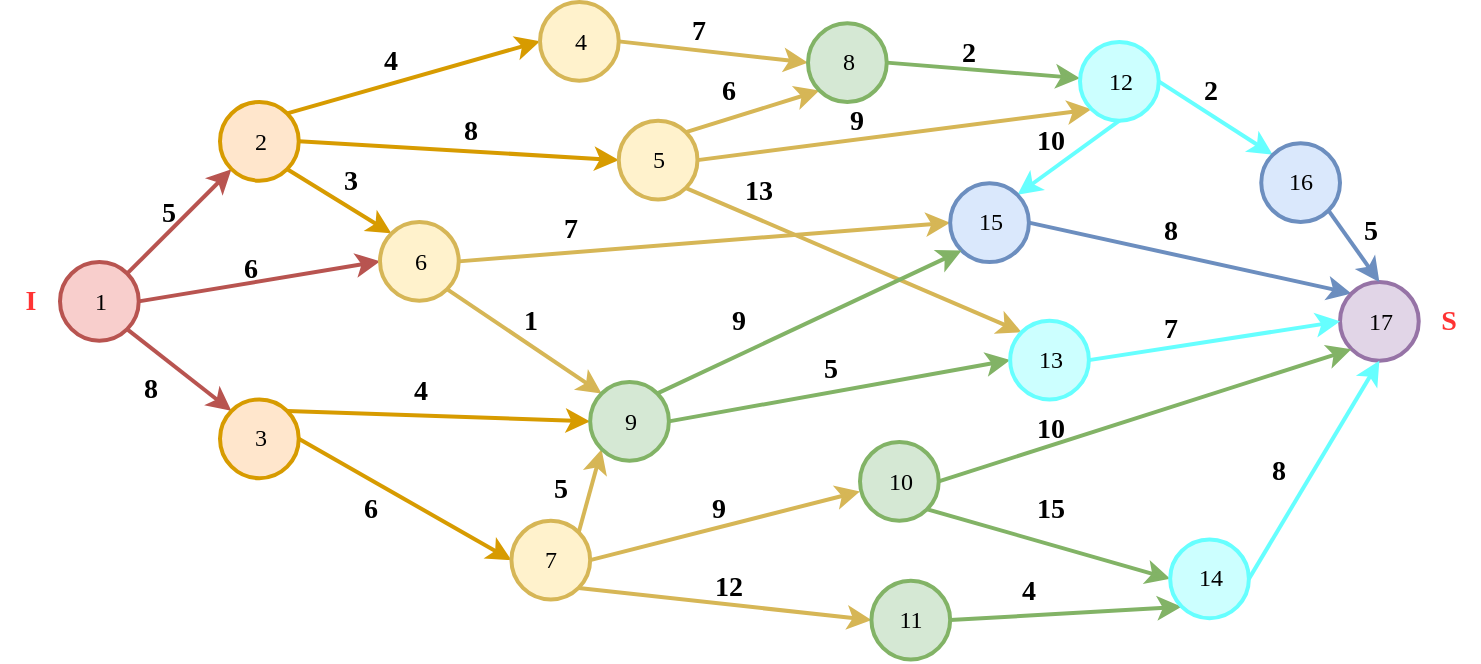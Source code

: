 <mxfile version="20.3.0" type="device"><diagram id="MQsIh-D7wLSRm_DwoyaF" name="Page-1"><mxGraphModel dx="1182" dy="875" grid="1" gridSize="10" guides="1" tooltips="1" connect="1" arrows="1" fold="1" page="1" pageScale="1" pageWidth="827" pageHeight="1169" math="0" shadow="0"><root><mxCell id="0"/><mxCell id="1" parent="0"/><mxCell id="5SuxtGnyOHH9fEi8XAB7-5" style="rounded=0;orthogonalLoop=1;jettySize=auto;html=1;exitX=0.855;exitY=0.145;exitDx=0;exitDy=0;exitPerimeter=0;entryX=0.145;entryY=0.855;entryDx=0;entryDy=0;entryPerimeter=0;fontFamily=Times New Roman;strokeWidth=2;fillColor=#f8cecc;strokeColor=#b85450;" parent="1" source="5SuxtGnyOHH9fEi8XAB7-1" target="5SuxtGnyOHH9fEi8XAB7-2" edge="1"><mxGeometry relative="1" as="geometry"/></mxCell><mxCell id="5SuxtGnyOHH9fEi8XAB7-6" style="edgeStyle=none;rounded=0;orthogonalLoop=1;jettySize=auto;html=1;exitX=0.855;exitY=0.855;exitDx=0;exitDy=0;exitPerimeter=0;entryX=0.145;entryY=0.145;entryDx=0;entryDy=0;entryPerimeter=0;strokeWidth=2;fontFamily=Times New Roman;fillColor=#f8cecc;strokeColor=#b85450;" parent="1" source="5SuxtGnyOHH9fEi8XAB7-1" target="5SuxtGnyOHH9fEi8XAB7-3" edge="1"><mxGeometry relative="1" as="geometry"><mxPoint x="79.371" y="253.031" as="sourcePoint"/></mxGeometry></mxCell><mxCell id="5SuxtGnyOHH9fEi8XAB7-7" style="edgeStyle=none;rounded=0;orthogonalLoop=1;jettySize=auto;html=1;exitX=1;exitY=0.5;exitDx=0;exitDy=0;exitPerimeter=0;entryX=0;entryY=0.5;entryDx=0;entryDy=0;entryPerimeter=0;strokeWidth=2;fontFamily=Times New Roman;fillColor=#f8cecc;strokeColor=#b85450;" parent="1" source="5SuxtGnyOHH9fEi8XAB7-1" target="5SuxtGnyOHH9fEi8XAB7-4" edge="1"><mxGeometry relative="1" as="geometry"/></mxCell><mxCell id="5SuxtGnyOHH9fEi8XAB7-1" value="1" style="verticalLabelPosition=middle;verticalAlign=middle;html=1;shape=mxgraph.flowchart.on-page_reference;fontFamily=Times New Roman;strokeWidth=2;labelPosition=center;align=center;fillColor=#f8cecc;strokeColor=#b85450;" parent="1" vertex="1"><mxGeometry x="40" y="200" width="39.37" height="39.37" as="geometry"/></mxCell><mxCell id="5SuxtGnyOHH9fEi8XAB7-8" style="edgeStyle=none;rounded=0;orthogonalLoop=1;jettySize=auto;html=1;exitX=0.855;exitY=0.855;exitDx=0;exitDy=0;exitPerimeter=0;entryX=0.145;entryY=0.145;entryDx=0;entryDy=0;entryPerimeter=0;strokeWidth=2;fontFamily=Times New Roman;fillColor=#ffe6cc;strokeColor=#d79b00;" parent="1" source="5SuxtGnyOHH9fEi8XAB7-2" target="5SuxtGnyOHH9fEi8XAB7-4" edge="1"><mxGeometry relative="1" as="geometry"/></mxCell><mxCell id="5SuxtGnyOHH9fEi8XAB7-10" style="edgeStyle=none;rounded=0;orthogonalLoop=1;jettySize=auto;html=1;exitX=0.855;exitY=0.145;exitDx=0;exitDy=0;exitPerimeter=0;entryX=0;entryY=0.5;entryDx=0;entryDy=0;entryPerimeter=0;strokeWidth=2;fontFamily=Times New Roman;fillColor=#ffe6cc;strokeColor=#d79b00;" parent="1" source="5SuxtGnyOHH9fEi8XAB7-2" target="5SuxtGnyOHH9fEi8XAB7-9" edge="1"><mxGeometry relative="1" as="geometry"/></mxCell><mxCell id="5SuxtGnyOHH9fEi8XAB7-12" style="edgeStyle=none;rounded=0;orthogonalLoop=1;jettySize=auto;html=1;exitX=1;exitY=0.5;exitDx=0;exitDy=0;exitPerimeter=0;entryX=0;entryY=0.5;entryDx=0;entryDy=0;entryPerimeter=0;strokeWidth=2;fontFamily=Times New Roman;fillColor=#ffe6cc;strokeColor=#d79b00;" parent="1" source="5SuxtGnyOHH9fEi8XAB7-2" target="5SuxtGnyOHH9fEi8XAB7-11" edge="1"><mxGeometry relative="1" as="geometry"/></mxCell><mxCell id="5SuxtGnyOHH9fEi8XAB7-2" value="2" style="verticalLabelPosition=middle;verticalAlign=middle;html=1;shape=mxgraph.flowchart.on-page_reference;fontFamily=Times New Roman;strokeWidth=2;labelPosition=center;align=center;fillColor=#ffe6cc;strokeColor=#d79b00;" parent="1" vertex="1"><mxGeometry x="120" y="120" width="39.37" height="39.37" as="geometry"/></mxCell><mxCell id="5SuxtGnyOHH9fEi8XAB7-29" style="edgeStyle=none;rounded=0;orthogonalLoop=1;jettySize=auto;html=1;exitX=1;exitY=0.5;exitDx=0;exitDy=0;exitPerimeter=0;entryX=0;entryY=0.5;entryDx=0;entryDy=0;entryPerimeter=0;strokeWidth=2;fontFamily=Times New Roman;fillColor=#ffe6cc;strokeColor=#d79b00;" parent="1" source="5SuxtGnyOHH9fEi8XAB7-3" target="5SuxtGnyOHH9fEi8XAB7-28" edge="1"><mxGeometry relative="1" as="geometry"/></mxCell><mxCell id="5SuxtGnyOHH9fEi8XAB7-32" style="edgeStyle=none;rounded=0;orthogonalLoop=1;jettySize=auto;html=1;exitX=0.855;exitY=0.145;exitDx=0;exitDy=0;exitPerimeter=0;entryX=0;entryY=0.5;entryDx=0;entryDy=0;entryPerimeter=0;strokeWidth=2;fontFamily=Times New Roman;fillColor=#ffe6cc;strokeColor=#d79b00;" parent="1" source="5SuxtGnyOHH9fEi8XAB7-3" target="5SuxtGnyOHH9fEi8XAB7-31" edge="1"><mxGeometry relative="1" as="geometry"/></mxCell><mxCell id="5SuxtGnyOHH9fEi8XAB7-3" value="3" style="verticalLabelPosition=middle;verticalAlign=middle;html=1;shape=mxgraph.flowchart.on-page_reference;fontFamily=Times New Roman;strokeWidth=2;labelPosition=center;align=center;fillColor=#ffe6cc;strokeColor=#d79b00;" parent="1" vertex="1"><mxGeometry x="120" y="268.74" width="39.37" height="39.37" as="geometry"/></mxCell><mxCell id="5SuxtGnyOHH9fEi8XAB7-21" style="edgeStyle=none;rounded=0;orthogonalLoop=1;jettySize=auto;html=1;exitX=1;exitY=0.5;exitDx=0;exitDy=0;exitPerimeter=0;entryX=0;entryY=0.5;entryDx=0;entryDy=0;entryPerimeter=0;strokeWidth=2;fontFamily=Times New Roman;fillColor=#fff2cc;strokeColor=#d6b656;" parent="1" source="5SuxtGnyOHH9fEi8XAB7-4" target="5SuxtGnyOHH9fEi8XAB7-20" edge="1"><mxGeometry relative="1" as="geometry"/></mxCell><mxCell id="5SuxtGnyOHH9fEi8XAB7-44" style="edgeStyle=none;rounded=0;orthogonalLoop=1;jettySize=auto;html=1;exitX=0.855;exitY=0.855;exitDx=0;exitDy=0;exitPerimeter=0;entryX=0.145;entryY=0.145;entryDx=0;entryDy=0;entryPerimeter=0;strokeWidth=2;fontFamily=Times New Roman;fillColor=#fff2cc;strokeColor=#d6b656;" parent="1" source="5SuxtGnyOHH9fEi8XAB7-4" target="5SuxtGnyOHH9fEi8XAB7-31" edge="1"><mxGeometry relative="1" as="geometry"/></mxCell><mxCell id="5SuxtGnyOHH9fEi8XAB7-4" value="6" style="verticalLabelPosition=middle;verticalAlign=middle;html=1;shape=mxgraph.flowchart.on-page_reference;fontFamily=Times New Roman;strokeWidth=2;labelPosition=center;align=center;fillColor=#fff2cc;strokeColor=#d6b656;" parent="1" vertex="1"><mxGeometry x="200" y="180" width="39.37" height="39.37" as="geometry"/></mxCell><mxCell id="5SuxtGnyOHH9fEi8XAB7-14" style="edgeStyle=none;rounded=0;orthogonalLoop=1;jettySize=auto;html=1;exitX=1;exitY=0.5;exitDx=0;exitDy=0;exitPerimeter=0;entryX=0;entryY=0.5;entryDx=0;entryDy=0;entryPerimeter=0;strokeWidth=2;fontFamily=Times New Roman;fillColor=#fff2cc;strokeColor=#d6b656;" parent="1" source="5SuxtGnyOHH9fEi8XAB7-9" target="5SuxtGnyOHH9fEi8XAB7-13" edge="1"><mxGeometry relative="1" as="geometry"/></mxCell><mxCell id="5SuxtGnyOHH9fEi8XAB7-9" value="4" style="verticalLabelPosition=middle;verticalAlign=middle;html=1;shape=mxgraph.flowchart.on-page_reference;fontFamily=Times New Roman;strokeWidth=2;labelPosition=center;align=center;fillColor=#fff2cc;strokeColor=#d6b656;" parent="1" vertex="1"><mxGeometry x="280" y="70" width="39.37" height="39.37" as="geometry"/></mxCell><mxCell id="5SuxtGnyOHH9fEi8XAB7-16" style="edgeStyle=none;rounded=0;orthogonalLoop=1;jettySize=auto;html=1;exitX=0.855;exitY=0.145;exitDx=0;exitDy=0;exitPerimeter=0;entryX=0.145;entryY=0.855;entryDx=0;entryDy=0;entryPerimeter=0;strokeWidth=2;fontFamily=Times New Roman;fillColor=#fff2cc;strokeColor=#d6b656;" parent="1" source="5SuxtGnyOHH9fEi8XAB7-11" target="5SuxtGnyOHH9fEi8XAB7-13" edge="1"><mxGeometry relative="1" as="geometry"/></mxCell><mxCell id="5SuxtGnyOHH9fEi8XAB7-19" style="edgeStyle=none;rounded=0;orthogonalLoop=1;jettySize=auto;html=1;exitX=1;exitY=0.5;exitDx=0;exitDy=0;exitPerimeter=0;entryX=0.145;entryY=0.855;entryDx=0;entryDy=0;entryPerimeter=0;strokeWidth=2;fontFamily=Times New Roman;fillColor=#fff2cc;strokeColor=#d6b656;" parent="1" source="5SuxtGnyOHH9fEi8XAB7-11" target="5SuxtGnyOHH9fEi8XAB7-17" edge="1"><mxGeometry relative="1" as="geometry"/></mxCell><mxCell id="5SuxtGnyOHH9fEi8XAB7-49" style="edgeStyle=none;rounded=0;orthogonalLoop=1;jettySize=auto;html=1;exitX=0.855;exitY=0.855;exitDx=0;exitDy=0;exitPerimeter=0;entryX=0.145;entryY=0.145;entryDx=0;entryDy=0;entryPerimeter=0;strokeWidth=2;fontFamily=Times New Roman;fillColor=#fff2cc;strokeColor=#d6b656;" parent="1" source="5SuxtGnyOHH9fEi8XAB7-11" target="5SuxtGnyOHH9fEi8XAB7-46" edge="1"><mxGeometry relative="1" as="geometry"/></mxCell><mxCell id="5SuxtGnyOHH9fEi8XAB7-11" value="5" style="verticalLabelPosition=middle;verticalAlign=middle;html=1;shape=mxgraph.flowchart.on-page_reference;fontFamily=Times New Roman;strokeWidth=2;labelPosition=center;align=center;fillColor=#fff2cc;strokeColor=#d6b656;" parent="1" vertex="1"><mxGeometry x="319.37" y="129.37" width="39.37" height="39.37" as="geometry"/></mxCell><mxCell id="5SuxtGnyOHH9fEi8XAB7-18" style="edgeStyle=none;rounded=0;orthogonalLoop=1;jettySize=auto;html=1;exitX=1;exitY=0.5;exitDx=0;exitDy=0;exitPerimeter=0;strokeWidth=2;fontFamily=Times New Roman;fillColor=#d5e8d4;strokeColor=#82b366;" parent="1" source="5SuxtGnyOHH9fEi8XAB7-13" target="5SuxtGnyOHH9fEi8XAB7-17" edge="1"><mxGeometry relative="1" as="geometry"/></mxCell><mxCell id="5SuxtGnyOHH9fEi8XAB7-13" value="8" style="verticalLabelPosition=middle;verticalAlign=middle;html=1;shape=mxgraph.flowchart.on-page_reference;fontFamily=Times New Roman;strokeWidth=2;labelPosition=center;align=center;fillColor=#d5e8d4;strokeColor=#82b366;" parent="1" vertex="1"><mxGeometry x="414" y="80.63" width="39.37" height="39.37" as="geometry"/></mxCell><mxCell id="5SuxtGnyOHH9fEi8XAB7-23" style="edgeStyle=none;rounded=0;orthogonalLoop=1;jettySize=auto;html=1;exitX=0.5;exitY=1;exitDx=0;exitDy=0;exitPerimeter=0;entryX=0.855;entryY=0.145;entryDx=0;entryDy=0;entryPerimeter=0;strokeWidth=2;fontFamily=Times New Roman;strokeColor=#66FFFF;" parent="1" source="5SuxtGnyOHH9fEi8XAB7-17" target="5SuxtGnyOHH9fEi8XAB7-20" edge="1"><mxGeometry relative="1" as="geometry"/></mxCell><mxCell id="5SuxtGnyOHH9fEi8XAB7-26" style="edgeStyle=none;rounded=0;orthogonalLoop=1;jettySize=auto;html=1;exitX=1;exitY=0.5;exitDx=0;exitDy=0;exitPerimeter=0;entryX=0.145;entryY=0.145;entryDx=0;entryDy=0;entryPerimeter=0;strokeWidth=2;fontFamily=Times New Roman;strokeColor=#66FFFF;" parent="1" source="5SuxtGnyOHH9fEi8XAB7-17" target="5SuxtGnyOHH9fEi8XAB7-25" edge="1"><mxGeometry relative="1" as="geometry"/></mxCell><mxCell id="5SuxtGnyOHH9fEi8XAB7-17" value="12" style="verticalLabelPosition=middle;verticalAlign=middle;html=1;shape=mxgraph.flowchart.on-page_reference;fontFamily=Times New Roman;strokeWidth=2;labelPosition=center;align=center;fillColor=#CCFFFF;strokeColor=#66FFFF;" parent="1" vertex="1"><mxGeometry x="550" y="90" width="39.37" height="39.37" as="geometry"/></mxCell><mxCell id="5SuxtGnyOHH9fEi8XAB7-24" style="edgeStyle=none;rounded=0;orthogonalLoop=1;jettySize=auto;html=1;exitX=1;exitY=0.5;exitDx=0;exitDy=0;exitPerimeter=0;entryX=0.145;entryY=0.145;entryDx=0;entryDy=0;entryPerimeter=0;strokeWidth=2;fontFamily=Times New Roman;fillColor=#dae8fc;strokeColor=#6c8ebf;" parent="1" source="5SuxtGnyOHH9fEi8XAB7-20" target="5SuxtGnyOHH9fEi8XAB7-22" edge="1"><mxGeometry relative="1" as="geometry"/></mxCell><mxCell id="5SuxtGnyOHH9fEi8XAB7-20" value="15" style="verticalLabelPosition=middle;verticalAlign=middle;html=1;shape=mxgraph.flowchart.on-page_reference;fontFamily=Times New Roman;strokeWidth=2;labelPosition=center;align=center;fillColor=#dae8fc;strokeColor=#6c8ebf;" parent="1" vertex="1"><mxGeometry x="485.08" y="160.63" width="39.37" height="39.37" as="geometry"/></mxCell><mxCell id="5SuxtGnyOHH9fEi8XAB7-22" value="17" style="verticalLabelPosition=middle;verticalAlign=middle;html=1;shape=mxgraph.flowchart.on-page_reference;fontFamily=Times New Roman;strokeWidth=2;labelPosition=center;align=center;fillColor=#e1d5e7;strokeColor=#9673a6;" parent="1" vertex="1"><mxGeometry x="680" y="210" width="39.37" height="39.37" as="geometry"/></mxCell><mxCell id="5SuxtGnyOHH9fEi8XAB7-27" style="edgeStyle=none;rounded=0;orthogonalLoop=1;jettySize=auto;html=1;entryX=0.5;entryY=0;entryDx=0;entryDy=0;entryPerimeter=0;strokeWidth=2;fontFamily=Times New Roman;exitX=0.855;exitY=0.855;exitDx=0;exitDy=0;exitPerimeter=0;fillColor=#dae8fc;strokeColor=#6c8ebf;" parent="1" source="5SuxtGnyOHH9fEi8XAB7-25" target="5SuxtGnyOHH9fEi8XAB7-22" edge="1"><mxGeometry relative="1" as="geometry"><mxPoint x="650" y="170" as="sourcePoint"/></mxGeometry></mxCell><mxCell id="5SuxtGnyOHH9fEi8XAB7-25" value="16" style="verticalLabelPosition=middle;verticalAlign=middle;html=1;shape=mxgraph.flowchart.on-page_reference;fontFamily=Times New Roman;strokeWidth=2;labelPosition=center;align=center;fillColor=#dae8fc;strokeColor=#6c8ebf;" parent="1" vertex="1"><mxGeometry x="640.63" y="140.63" width="39.37" height="39.37" as="geometry"/></mxCell><mxCell id="5SuxtGnyOHH9fEi8XAB7-35" style="edgeStyle=none;rounded=0;orthogonalLoop=1;jettySize=auto;html=1;exitX=0.855;exitY=0.145;exitDx=0;exitDy=0;exitPerimeter=0;entryX=0.145;entryY=0.855;entryDx=0;entryDy=0;entryPerimeter=0;strokeWidth=2;fontFamily=Times New Roman;fillColor=#fff2cc;strokeColor=#d6b656;" parent="1" source="5SuxtGnyOHH9fEi8XAB7-28" target="5SuxtGnyOHH9fEi8XAB7-31" edge="1"><mxGeometry relative="1" as="geometry"/></mxCell><mxCell id="5SuxtGnyOHH9fEi8XAB7-36" style="edgeStyle=none;rounded=0;orthogonalLoop=1;jettySize=auto;html=1;exitX=1;exitY=0.5;exitDx=0;exitDy=0;exitPerimeter=0;strokeWidth=2;fontFamily=Times New Roman;fillColor=#fff2cc;strokeColor=#d6b656;" parent="1" source="5SuxtGnyOHH9fEi8XAB7-28" target="5SuxtGnyOHH9fEi8XAB7-33" edge="1"><mxGeometry relative="1" as="geometry"/></mxCell><mxCell id="5SuxtGnyOHH9fEi8XAB7-37" style="edgeStyle=none;rounded=0;orthogonalLoop=1;jettySize=auto;html=1;exitX=0.855;exitY=0.855;exitDx=0;exitDy=0;exitPerimeter=0;entryX=0;entryY=0.5;entryDx=0;entryDy=0;entryPerimeter=0;strokeWidth=2;fontFamily=Times New Roman;fillColor=#fff2cc;strokeColor=#d6b656;" parent="1" source="5SuxtGnyOHH9fEi8XAB7-28" target="5SuxtGnyOHH9fEi8XAB7-34" edge="1"><mxGeometry relative="1" as="geometry"/></mxCell><mxCell id="5SuxtGnyOHH9fEi8XAB7-28" value="7" style="verticalLabelPosition=middle;verticalAlign=middle;html=1;shape=mxgraph.flowchart.on-page_reference;fontFamily=Times New Roman;strokeWidth=2;labelPosition=center;align=center;fillColor=#fff2cc;strokeColor=#d6b656;" parent="1" vertex="1"><mxGeometry x="265.71" y="329.37" width="39.37" height="39.37" as="geometry"/></mxCell><mxCell id="5SuxtGnyOHH9fEi8XAB7-43" style="edgeStyle=none;rounded=0;orthogonalLoop=1;jettySize=auto;html=1;exitX=0.855;exitY=0.145;exitDx=0;exitDy=0;exitPerimeter=0;entryX=0.145;entryY=0.855;entryDx=0;entryDy=0;entryPerimeter=0;strokeWidth=2;fontFamily=Times New Roman;fillColor=#d5e8d4;strokeColor=#82b366;" parent="1" source="5SuxtGnyOHH9fEi8XAB7-31" target="5SuxtGnyOHH9fEi8XAB7-20" edge="1"><mxGeometry relative="1" as="geometry"/></mxCell><mxCell id="5SuxtGnyOHH9fEi8XAB7-47" style="edgeStyle=none;rounded=0;orthogonalLoop=1;jettySize=auto;html=1;exitX=1;exitY=0.5;exitDx=0;exitDy=0;exitPerimeter=0;entryX=0;entryY=0.5;entryDx=0;entryDy=0;entryPerimeter=0;strokeWidth=2;fontFamily=Times New Roman;fillColor=#d5e8d4;strokeColor=#82b366;" parent="1" source="5SuxtGnyOHH9fEi8XAB7-31" target="5SuxtGnyOHH9fEi8XAB7-46" edge="1"><mxGeometry relative="1" as="geometry"/></mxCell><mxCell id="5SuxtGnyOHH9fEi8XAB7-31" value="9" style="verticalLabelPosition=middle;verticalAlign=middle;html=1;shape=mxgraph.flowchart.on-page_reference;fontFamily=Times New Roman;strokeWidth=2;labelPosition=center;align=center;fillColor=#d5e8d4;strokeColor=#82b366;" parent="1" vertex="1"><mxGeometry x="305.08" y="260" width="39.37" height="39.37" as="geometry"/></mxCell><mxCell id="5SuxtGnyOHH9fEi8XAB7-40" style="edgeStyle=none;rounded=0;orthogonalLoop=1;jettySize=auto;html=1;exitX=0.855;exitY=0.855;exitDx=0;exitDy=0;exitPerimeter=0;entryX=0;entryY=0.5;entryDx=0;entryDy=0;entryPerimeter=0;strokeWidth=2;fontFamily=Times New Roman;fillColor=#d5e8d4;strokeColor=#82b366;" parent="1" source="5SuxtGnyOHH9fEi8XAB7-33" target="5SuxtGnyOHH9fEi8XAB7-38" edge="1"><mxGeometry relative="1" as="geometry"/></mxCell><mxCell id="5SuxtGnyOHH9fEi8XAB7-42" style="edgeStyle=none;rounded=0;orthogonalLoop=1;jettySize=auto;html=1;exitX=1;exitY=0.5;exitDx=0;exitDy=0;exitPerimeter=0;entryX=0.145;entryY=0.855;entryDx=0;entryDy=0;entryPerimeter=0;strokeWidth=2;fontFamily=Times New Roman;fillColor=#d5e8d4;strokeColor=#82b366;" parent="1" source="5SuxtGnyOHH9fEi8XAB7-33" target="5SuxtGnyOHH9fEi8XAB7-22" edge="1"><mxGeometry relative="1" as="geometry"><mxPoint x="691.419" y="263.031" as="targetPoint"/></mxGeometry></mxCell><mxCell id="5SuxtGnyOHH9fEi8XAB7-33" value="10" style="verticalLabelPosition=middle;verticalAlign=middle;html=1;shape=mxgraph.flowchart.on-page_reference;fontFamily=Times New Roman;strokeWidth=2;labelPosition=center;align=center;fillColor=#d5e8d4;strokeColor=#82b366;" parent="1" vertex="1"><mxGeometry x="440" y="290" width="39.37" height="39.37" as="geometry"/></mxCell><mxCell id="5SuxtGnyOHH9fEi8XAB7-39" style="edgeStyle=none;rounded=0;orthogonalLoop=1;jettySize=auto;html=1;exitX=1;exitY=0.5;exitDx=0;exitDy=0;exitPerimeter=0;entryX=0.145;entryY=0.855;entryDx=0;entryDy=0;entryPerimeter=0;strokeWidth=2;fontFamily=Times New Roman;fillColor=#d5e8d4;strokeColor=#82b366;" parent="1" source="5SuxtGnyOHH9fEi8XAB7-34" target="5SuxtGnyOHH9fEi8XAB7-38" edge="1"><mxGeometry relative="1" as="geometry"/></mxCell><mxCell id="5SuxtGnyOHH9fEi8XAB7-34" value="11" style="verticalLabelPosition=middle;verticalAlign=middle;html=1;shape=mxgraph.flowchart.on-page_reference;fontFamily=Times New Roman;strokeWidth=2;labelPosition=center;align=center;fillColor=#d5e8d4;strokeColor=#82b366;" parent="1" vertex="1"><mxGeometry x="445.71" y="359.37" width="39.37" height="39.37" as="geometry"/></mxCell><mxCell id="5SuxtGnyOHH9fEi8XAB7-41" style="edgeStyle=none;rounded=0;orthogonalLoop=1;jettySize=auto;html=1;exitX=1;exitY=0.5;exitDx=0;exitDy=0;exitPerimeter=0;entryX=0.5;entryY=1;entryDx=0;entryDy=0;entryPerimeter=0;strokeWidth=2;fontFamily=Times New Roman;strokeColor=#66FFFF;" parent="1" source="5SuxtGnyOHH9fEi8XAB7-38" target="5SuxtGnyOHH9fEi8XAB7-22" edge="1"><mxGeometry relative="1" as="geometry"><mxPoint x="705.395" y="268.74" as="targetPoint"/></mxGeometry></mxCell><mxCell id="5SuxtGnyOHH9fEi8XAB7-38" value="14" style="verticalLabelPosition=middle;verticalAlign=middle;html=1;shape=mxgraph.flowchart.on-page_reference;fontFamily=Times New Roman;strokeWidth=2;labelPosition=center;align=center;fillColor=#CCFFFF;strokeColor=#66FFFF;" parent="1" vertex="1"><mxGeometry x="595.08" y="338.74" width="39.37" height="39.37" as="geometry"/></mxCell><mxCell id="5SuxtGnyOHH9fEi8XAB7-48" style="edgeStyle=none;rounded=0;orthogonalLoop=1;jettySize=auto;html=1;exitX=1;exitY=0.5;exitDx=0;exitDy=0;exitPerimeter=0;entryX=0;entryY=0.5;entryDx=0;entryDy=0;entryPerimeter=0;strokeWidth=2;fontFamily=Times New Roman;strokeColor=#66FFFF;" parent="1" source="5SuxtGnyOHH9fEi8XAB7-46" target="5SuxtGnyOHH9fEi8XAB7-22" edge="1"><mxGeometry relative="1" as="geometry"/></mxCell><mxCell id="5SuxtGnyOHH9fEi8XAB7-46" value="13" style="verticalLabelPosition=middle;verticalAlign=middle;html=1;shape=mxgraph.flowchart.on-page_reference;fontFamily=Times New Roman;strokeWidth=2;labelPosition=center;align=center;fillColor=#CCFFFF;strokeColor=#66FFFF;" parent="1" vertex="1"><mxGeometry x="515.08" y="229.37" width="39.37" height="39.37" as="geometry"/></mxCell><mxCell id="qvjYbzyxyMmuAWfmXeoY-2" value="5" style="text;html=1;align=center;verticalAlign=middle;resizable=0;points=[];autosize=1;strokeColor=none;fillColor=none;fontSize=14;fontFamily=Times New Roman;fontStyle=1" parent="1" vertex="1"><mxGeometry x="79.37" y="160.63" width="30" height="30" as="geometry"/></mxCell><mxCell id="qvjYbzyxyMmuAWfmXeoY-3" value="6" style="text;html=1;align=center;verticalAlign=middle;resizable=0;points=[];autosize=1;strokeColor=none;fillColor=none;fontSize=14;fontFamily=Times New Roman;fontStyle=1" parent="1" vertex="1"><mxGeometry x="120" y="189.37" width="30" height="30" as="geometry"/></mxCell><mxCell id="qvjYbzyxyMmuAWfmXeoY-4" value="8" style="text;html=1;align=center;verticalAlign=middle;resizable=0;points=[];autosize=1;strokeColor=none;fillColor=none;fontSize=14;fontFamily=Times New Roman;fontStyle=1" parent="1" vertex="1"><mxGeometry x="70" y="249.37" width="30" height="30" as="geometry"/></mxCell><mxCell id="qvjYbzyxyMmuAWfmXeoY-5" value="4" style="text;html=1;align=center;verticalAlign=middle;resizable=0;points=[];autosize=1;strokeColor=none;fillColor=none;fontSize=14;fontFamily=Times New Roman;fontStyle=1" parent="1" vertex="1"><mxGeometry x="190" y="85.31" width="30" height="30" as="geometry"/></mxCell><mxCell id="qvjYbzyxyMmuAWfmXeoY-6" value="8" style="text;html=1;align=center;verticalAlign=middle;resizable=0;points=[];autosize=1;strokeColor=none;fillColor=none;fontSize=14;fontFamily=Times New Roman;fontStyle=1" parent="1" vertex="1"><mxGeometry x="230" y="120" width="30" height="30" as="geometry"/></mxCell><mxCell id="qvjYbzyxyMmuAWfmXeoY-7" value="3" style="text;html=1;align=center;verticalAlign=middle;resizable=0;points=[];autosize=1;strokeColor=none;fillColor=none;fontSize=14;fontFamily=Times New Roman;fontStyle=1" parent="1" vertex="1"><mxGeometry x="170" y="145.32" width="30" height="30" as="geometry"/></mxCell><mxCell id="qvjYbzyxyMmuAWfmXeoY-9" value="7" style="text;html=1;align=center;verticalAlign=middle;resizable=0;points=[];autosize=1;strokeColor=none;fillColor=none;fontSize=14;fontFamily=Times New Roman;fontStyle=1" parent="1" vertex="1"><mxGeometry x="344.45" y="70" width="30" height="30" as="geometry"/></mxCell><mxCell id="qvjYbzyxyMmuAWfmXeoY-10" value="2" style="text;html=1;align=center;verticalAlign=middle;resizable=0;points=[];autosize=1;strokeColor=none;fillColor=none;fontSize=14;fontFamily=Times New Roman;fontStyle=1" parent="1" vertex="1"><mxGeometry x="479.37" y="80.63" width="30" height="30" as="geometry"/></mxCell><mxCell id="qvjYbzyxyMmuAWfmXeoY-11" value="2" style="text;html=1;align=center;verticalAlign=middle;resizable=0;points=[];autosize=1;strokeColor=none;fillColor=none;fontSize=14;fontFamily=Times New Roman;fontStyle=1" parent="1" vertex="1"><mxGeometry x="599.77" y="100" width="30" height="30" as="geometry"/></mxCell><mxCell id="qvjYbzyxyMmuAWfmXeoY-12" value="5" style="text;html=1;align=center;verticalAlign=middle;resizable=0;points=[];autosize=1;strokeColor=none;fillColor=none;fontSize=14;fontFamily=Times New Roman;fontStyle=1" parent="1" vertex="1"><mxGeometry x="680" y="170" width="30" height="30" as="geometry"/></mxCell><mxCell id="qvjYbzyxyMmuAWfmXeoY-13" value="6" style="text;html=1;align=center;verticalAlign=middle;resizable=0;points=[];autosize=1;strokeColor=none;fillColor=none;fontSize=14;fontFamily=Times New Roman;fontStyle=1" parent="1" vertex="1"><mxGeometry x="358.74" y="100" width="30" height="30" as="geometry"/></mxCell><mxCell id="qvjYbzyxyMmuAWfmXeoY-14" value="9" style="text;html=1;align=center;verticalAlign=middle;resizable=0;points=[];autosize=1;strokeColor=none;fillColor=none;fontSize=14;fontFamily=Times New Roman;fontStyle=1" parent="1" vertex="1"><mxGeometry x="423.37" y="115.31" width="30" height="30" as="geometry"/></mxCell><mxCell id="qvjYbzyxyMmuAWfmXeoY-15" value="10" style="text;html=1;align=center;verticalAlign=middle;resizable=0;points=[];autosize=1;strokeColor=none;fillColor=none;fontSize=14;fontFamily=Times New Roman;fontStyle=1" parent="1" vertex="1"><mxGeometry x="514.76" y="124.68" width="40" height="30" as="geometry"/></mxCell><mxCell id="qvjYbzyxyMmuAWfmXeoY-16" value="8" style="text;html=1;align=center;verticalAlign=middle;resizable=0;points=[];autosize=1;strokeColor=none;fillColor=none;fontSize=14;fontFamily=Times New Roman;fontStyle=1" parent="1" vertex="1"><mxGeometry x="580" y="170" width="30" height="30" as="geometry"/></mxCell><mxCell id="qvjYbzyxyMmuAWfmXeoY-17" value="7" style="text;html=1;align=center;verticalAlign=middle;resizable=0;points=[];autosize=1;strokeColor=none;fillColor=none;fontSize=14;fontFamily=Times New Roman;fontStyle=1" parent="1" vertex="1"><mxGeometry x="580" y="219.37" width="30" height="30" as="geometry"/></mxCell><mxCell id="qvjYbzyxyMmuAWfmXeoY-18" value="10" style="text;html=1;align=center;verticalAlign=middle;resizable=0;points=[];autosize=1;strokeColor=none;fillColor=none;fontSize=14;fontFamily=Times New Roman;fontStyle=1" parent="1" vertex="1"><mxGeometry x="515" y="268.74" width="40" height="30" as="geometry"/></mxCell><mxCell id="qvjYbzyxyMmuAWfmXeoY-19" value="15" style="text;html=1;align=center;verticalAlign=middle;resizable=0;points=[];autosize=1;strokeColor=none;fillColor=none;fontSize=14;fontFamily=Times New Roman;fontStyle=1" parent="1" vertex="1"><mxGeometry x="514.76" y="308.74" width="40" height="30" as="geometry"/></mxCell><mxCell id="qvjYbzyxyMmuAWfmXeoY-20" value="8" style="text;html=1;align=center;verticalAlign=middle;resizable=0;points=[];autosize=1;strokeColor=none;fillColor=none;fontSize=14;fontFamily=Times New Roman;fontStyle=1" parent="1" vertex="1"><mxGeometry x="634.45" y="290" width="30" height="30" as="geometry"/></mxCell><mxCell id="qvjYbzyxyMmuAWfmXeoY-21" value="4" style="text;html=1;align=center;verticalAlign=middle;resizable=0;points=[];autosize=1;strokeColor=none;fillColor=none;fontSize=14;fontFamily=Times New Roman;fontStyle=1" parent="1" vertex="1"><mxGeometry x="509.37" y="350" width="30" height="30" as="geometry"/></mxCell><mxCell id="qvjYbzyxyMmuAWfmXeoY-22" value="12" style="text;html=1;align=center;verticalAlign=middle;resizable=0;points=[];autosize=1;strokeColor=none;fillColor=none;fontSize=14;fontFamily=Times New Roman;fontStyle=1" parent="1" vertex="1"><mxGeometry x="353.74" y="348.11" width="40" height="30" as="geometry"/></mxCell><mxCell id="qvjYbzyxyMmuAWfmXeoY-23" value="9" style="text;html=1;align=center;verticalAlign=middle;resizable=0;points=[];autosize=1;strokeColor=none;fillColor=none;fontSize=14;fontFamily=Times New Roman;fontStyle=1" parent="1" vertex="1"><mxGeometry x="353.74" y="308.74" width="30" height="30" as="geometry"/></mxCell><mxCell id="qvjYbzyxyMmuAWfmXeoY-24" value="5" style="text;html=1;align=center;verticalAlign=middle;resizable=0;points=[];autosize=1;strokeColor=none;fillColor=none;fontSize=14;fontFamily=Times New Roman;fontStyle=1" parent="1" vertex="1"><mxGeometry x="275.08" y="298.74" width="30" height="30" as="geometry"/></mxCell><mxCell id="qvjYbzyxyMmuAWfmXeoY-25" value="5" style="text;html=1;align=center;verticalAlign=middle;resizable=0;points=[];autosize=1;strokeColor=none;fillColor=none;fontSize=14;fontFamily=Times New Roman;fontStyle=1" parent="1" vertex="1"><mxGeometry x="410" y="238.74" width="30" height="30" as="geometry"/></mxCell><mxCell id="qvjYbzyxyMmuAWfmXeoY-26" value="9" style="text;html=1;align=center;verticalAlign=middle;resizable=0;points=[];autosize=1;strokeColor=none;fillColor=none;fontSize=14;fontFamily=Times New Roman;fontStyle=1" parent="1" vertex="1"><mxGeometry x="363.74" y="214.68" width="30" height="30" as="geometry"/></mxCell><mxCell id="qvjYbzyxyMmuAWfmXeoY-27" value="1" style="text;html=1;align=center;verticalAlign=middle;resizable=0;points=[];autosize=1;strokeColor=none;fillColor=none;fontSize=14;fontFamily=Times New Roman;fontStyle=1" parent="1" vertex="1"><mxGeometry x="260" y="214.68" width="30" height="30" as="geometry"/></mxCell><mxCell id="qvjYbzyxyMmuAWfmXeoY-29" value="7" style="text;html=1;align=center;verticalAlign=middle;resizable=0;points=[];autosize=1;strokeColor=none;fillColor=none;fontSize=14;fontFamily=Times New Roman;fontStyle=1" parent="1" vertex="1"><mxGeometry x="280" y="168.74" width="30" height="30" as="geometry"/></mxCell><mxCell id="qvjYbzyxyMmuAWfmXeoY-30" value="13" style="text;html=1;align=center;verticalAlign=middle;resizable=0;points=[];autosize=1;strokeColor=none;fillColor=none;fontSize=14;fontFamily=Times New Roman;fontStyle=1" parent="1" vertex="1"><mxGeometry x="369.45" y="150" width="40" height="30" as="geometry"/></mxCell><mxCell id="qvjYbzyxyMmuAWfmXeoY-31" value="4" style="text;html=1;align=center;verticalAlign=middle;resizable=0;points=[];autosize=1;strokeColor=none;fillColor=none;fontSize=14;fontFamily=Times New Roman;fontStyle=1" parent="1" vertex="1"><mxGeometry x="204.69" y="250" width="30" height="30" as="geometry"/></mxCell><mxCell id="EUEBi4oPAO7A6hVqTEsY-2" value="6" style="text;html=1;align=center;verticalAlign=middle;resizable=0;points=[];autosize=1;strokeColor=none;fillColor=none;fontSize=14;fontFamily=Times New Roman;fontStyle=1" parent="1" vertex="1"><mxGeometry x="180" y="308.74" width="30" height="30" as="geometry"/></mxCell><mxCell id="ZdY3px1G-lkqcd75GAGL-1" value="I" style="text;html=1;align=center;verticalAlign=middle;resizable=0;points=[];autosize=1;strokeColor=none;fillColor=none;fontSize=14;fontFamily=Times New Roman;fontStyle=1;fontColor=#FF3333;" vertex="1" parent="1"><mxGeometry x="10" y="204.69" width="30" height="30" as="geometry"/></mxCell><mxCell id="ZdY3px1G-lkqcd75GAGL-3" value="S" style="text;html=1;align=center;verticalAlign=middle;resizable=0;points=[];autosize=1;strokeColor=none;fillColor=none;fontSize=14;fontFamily=Times New Roman;fontStyle=1;fontColor=#FF3333;" vertex="1" parent="1"><mxGeometry x="719.37" y="214.69" width="30" height="30" as="geometry"/></mxCell></root></mxGraphModel></diagram></mxfile>